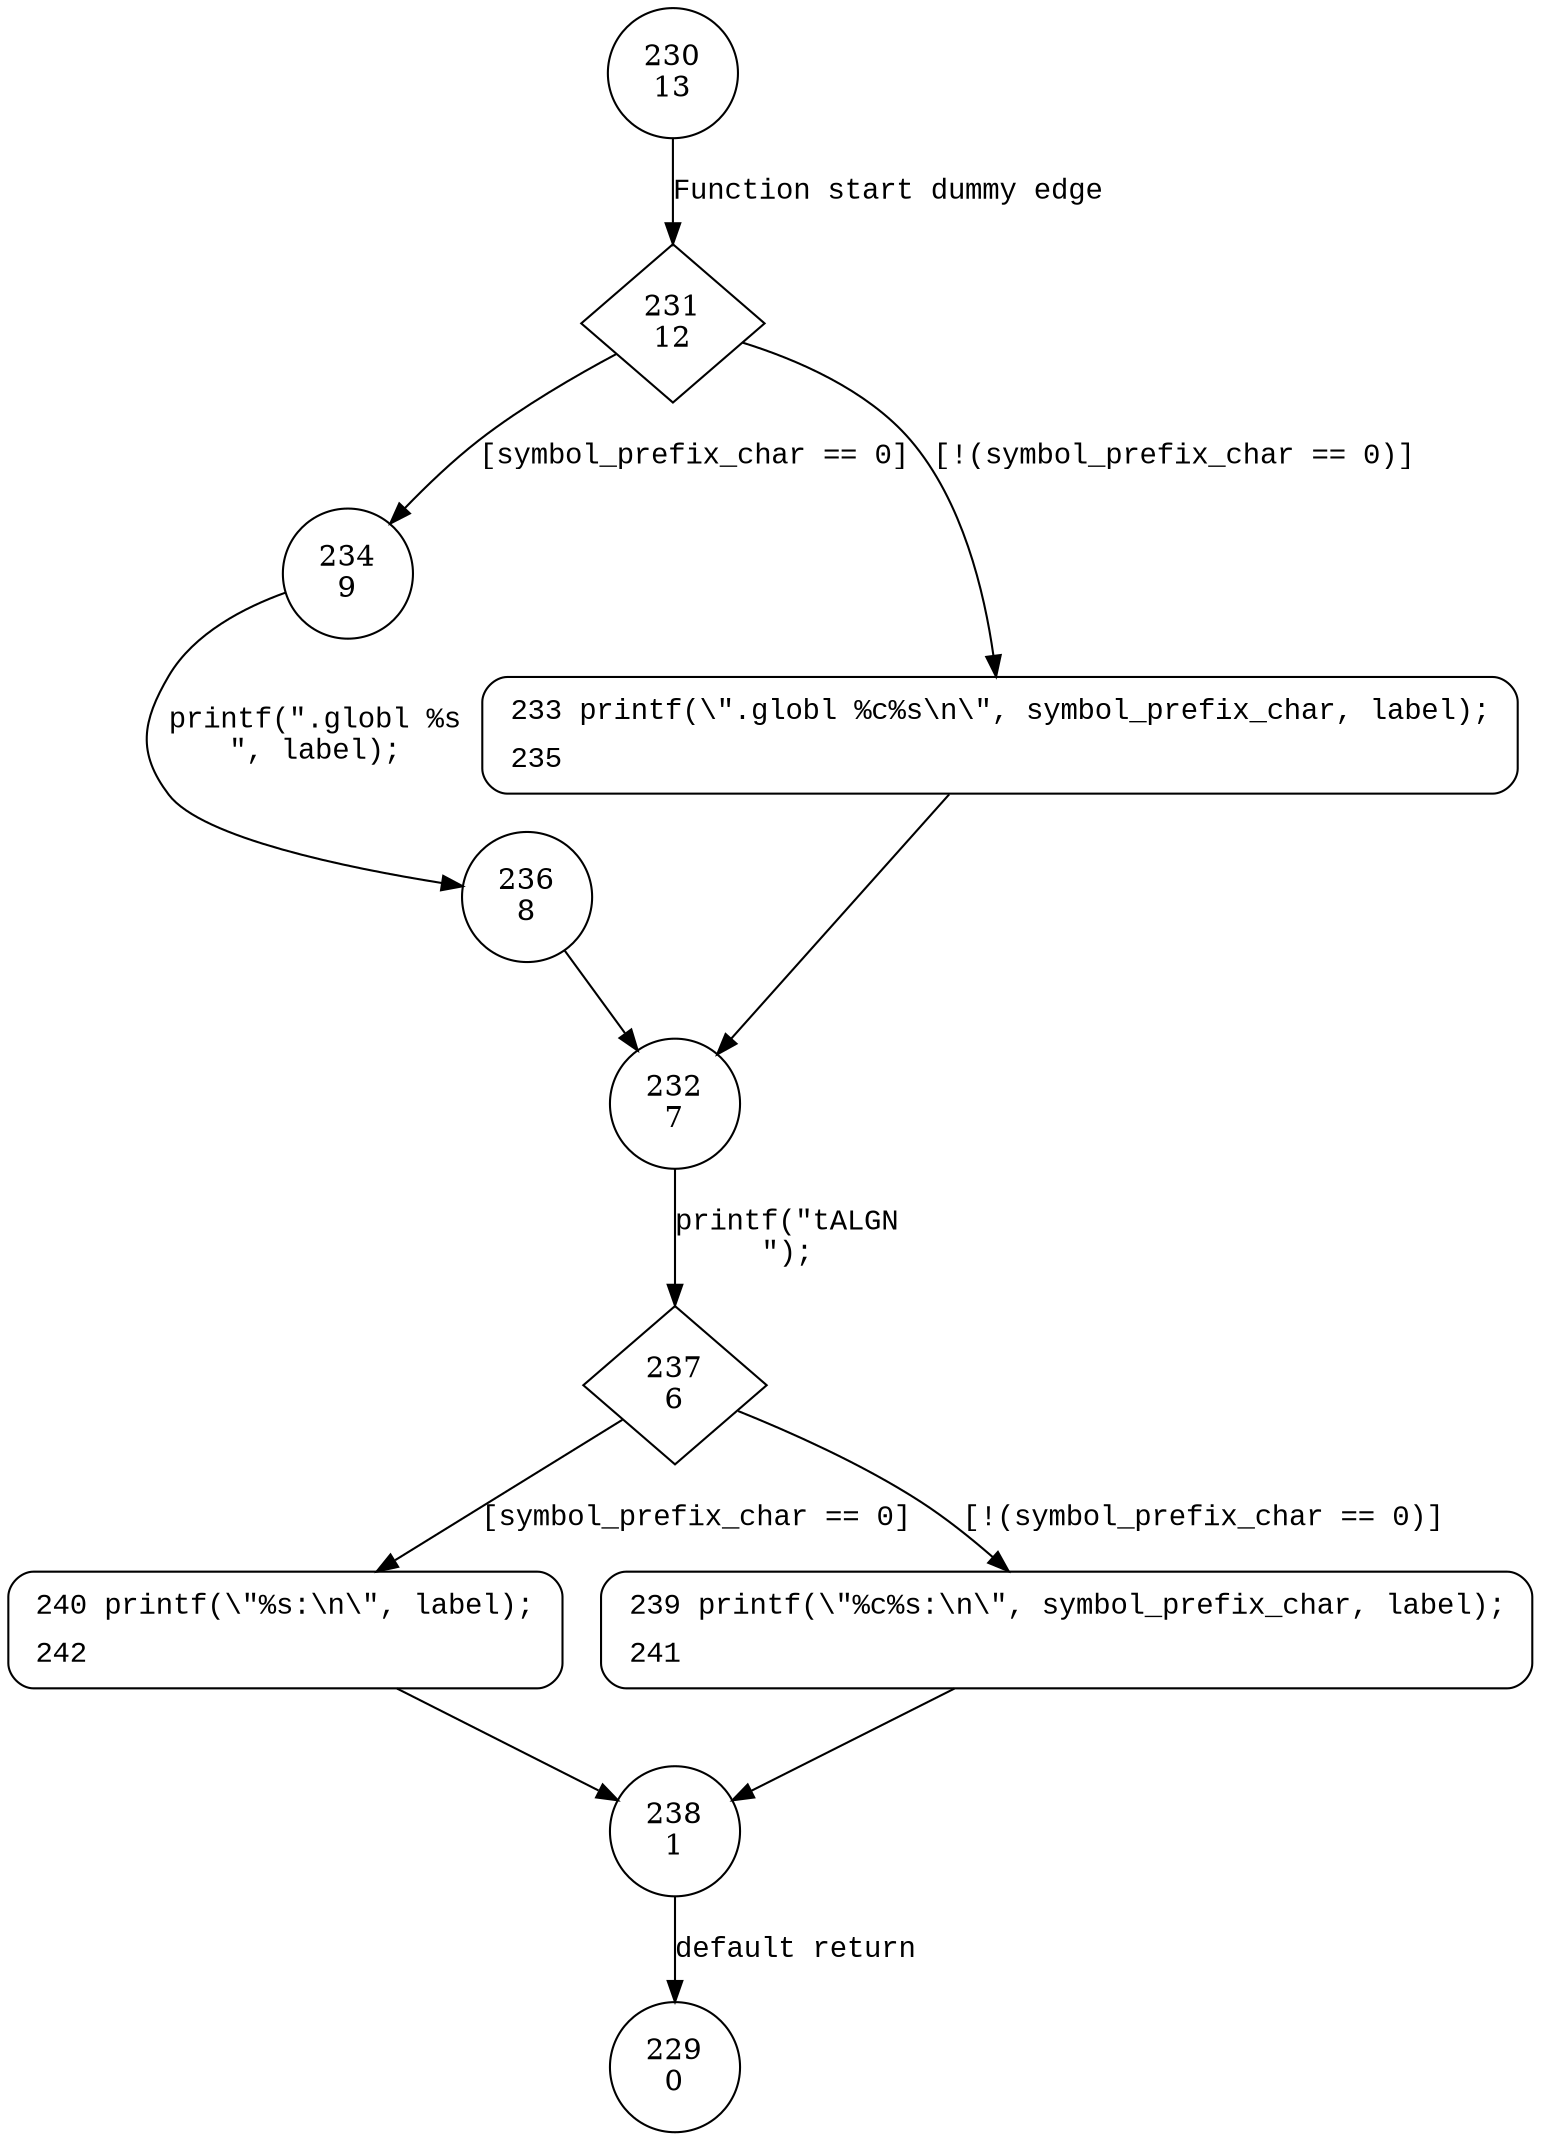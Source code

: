 digraph output_label {
230 [shape="circle" label="230\n13"]
231 [shape="diamond" label="231\n12"]
234 [shape="circle" label="234\n9"]
233 [shape="circle" label="233\n11"]
232 [shape="circle" label="232\n7"]
237 [shape="diamond" label="237\n6"]
240 [shape="circle" label="240\n3"]
239 [shape="circle" label="239\n5"]
238 [shape="circle" label="238\n1"]
229 [shape="circle" label="229\n0"]
236 [shape="circle" label="236\n8"]
233 [style="filled,bold" penwidth="1" fillcolor="white" fontname="Courier New" shape="Mrecord" label=<<table border="0" cellborder="0" cellpadding="3" bgcolor="white"><tr><td align="right">233</td><td align="left">printf(\".globl %c%s\n\", symbol_prefix_char, label);</td></tr><tr><td align="right">235</td><td align="left"></td></tr></table>>]
233 -> 232[label=""]
239 [style="filled,bold" penwidth="1" fillcolor="white" fontname="Courier New" shape="Mrecord" label=<<table border="0" cellborder="0" cellpadding="3" bgcolor="white"><tr><td align="right">239</td><td align="left">printf(\"%c%s:\n\", symbol_prefix_char, label);</td></tr><tr><td align="right">241</td><td align="left"></td></tr></table>>]
239 -> 238[label=""]
240 [style="filled,bold" penwidth="1" fillcolor="white" fontname="Courier New" shape="Mrecord" label=<<table border="0" cellborder="0" cellpadding="3" bgcolor="white"><tr><td align="right">240</td><td align="left">printf(\"%s:\n\", label);</td></tr><tr><td align="right">242</td><td align="left"></td></tr></table>>]
240 -> 238[label=""]
230 -> 231 [label="Function start dummy edge" fontname="Courier New"]
231 -> 234 [label="[symbol_prefix_char == 0]" fontname="Courier New"]
231 -> 233 [label="[!(symbol_prefix_char == 0)]" fontname="Courier New"]
232 -> 237 [label="printf(\"\tALGN\n\");" fontname="Courier New"]
237 -> 240 [label="[symbol_prefix_char == 0]" fontname="Courier New"]
237 -> 239 [label="[!(symbol_prefix_char == 0)]" fontname="Courier New"]
238 -> 229 [label="default return" fontname="Courier New"]
234 -> 236 [label="printf(\".globl %s\n\", label);" fontname="Courier New"]
236 -> 232 [label="" fontname="Courier New"]
}